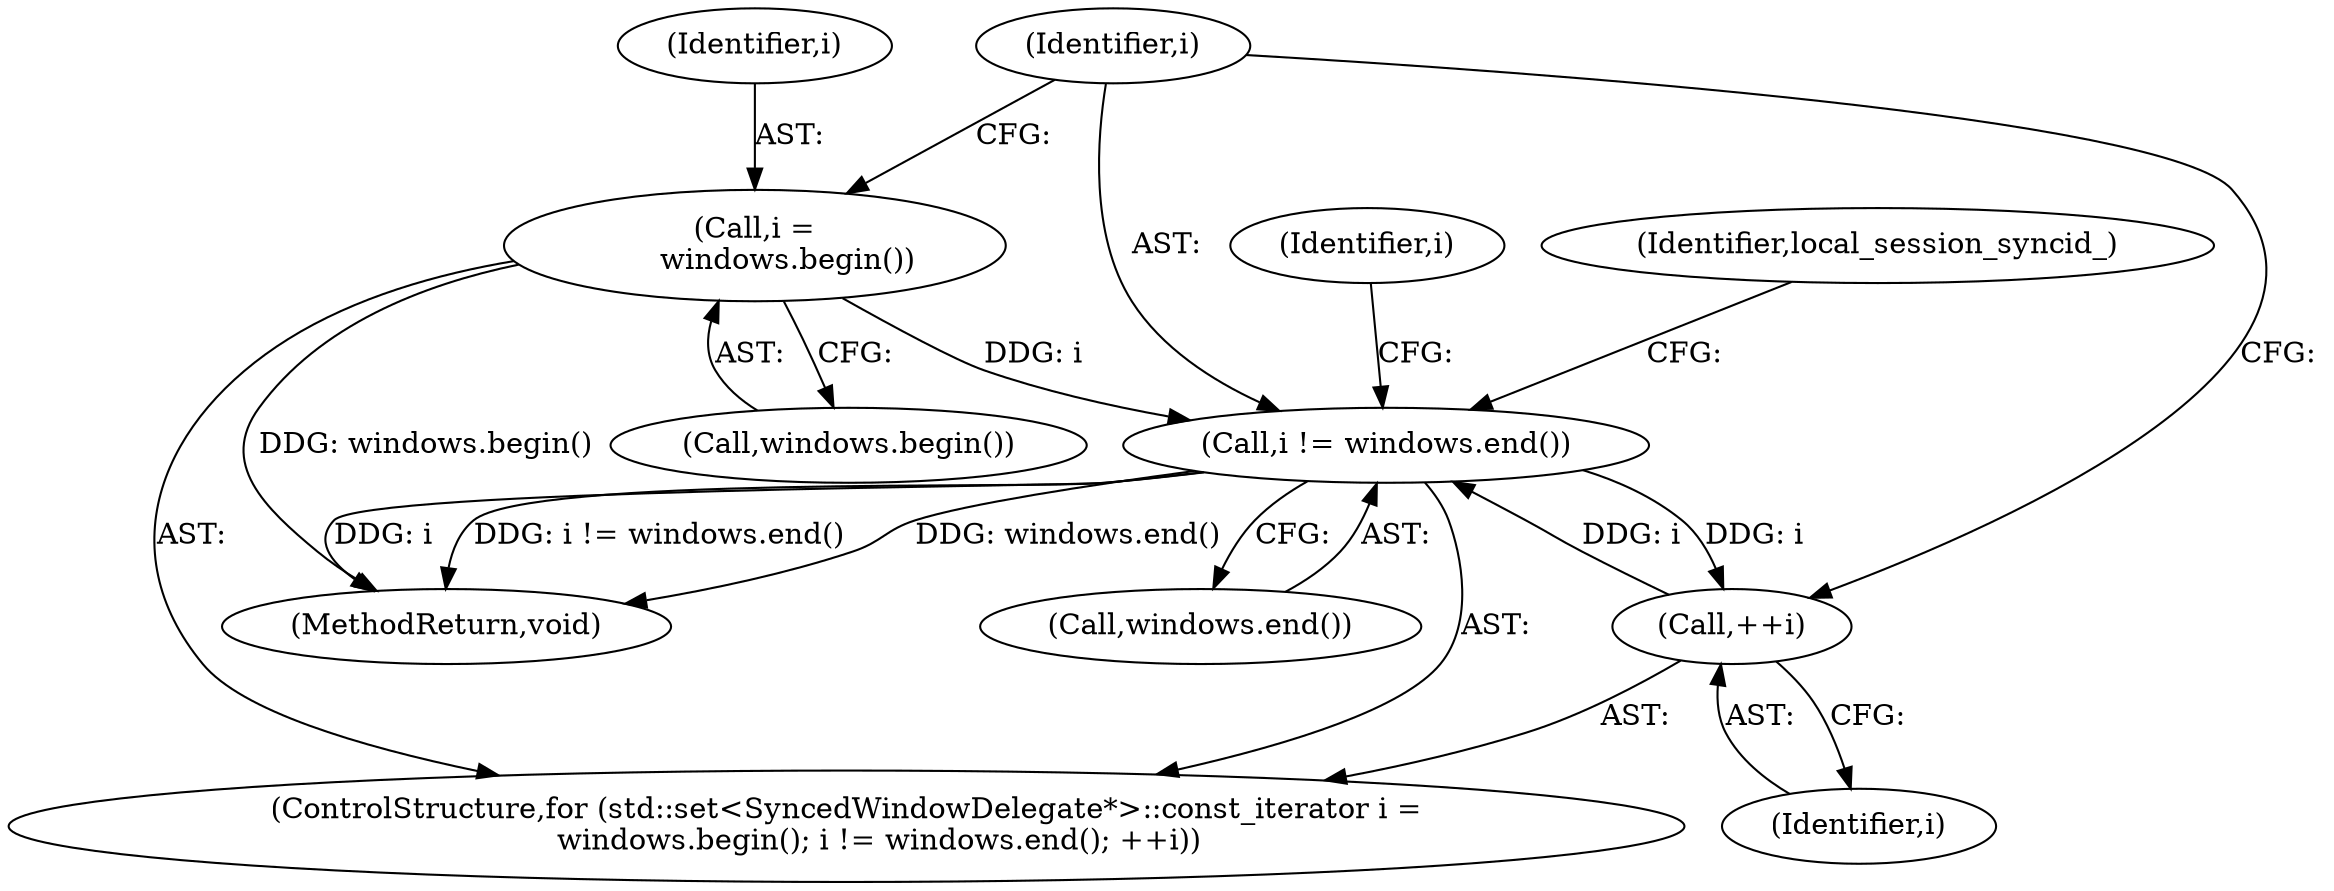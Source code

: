 digraph "0_Chrome_19190765882e272a6a2162c89acdb29110f7e3cf_11@pointer" {
"1000137" [label="(Call,i =\n       windows.begin())"];
"1000140" [label="(Call,i != windows.end())"];
"1000143" [label="(Call,++i)"];
"1000150" [label="(Identifier,i)"];
"1000139" [label="(Call,windows.begin())"];
"1000140" [label="(Call,i != windows.end())"];
"1000259" [label="(Identifier,local_session_syncid_)"];
"1000135" [label="(ControlStructure,for (std::set<SyncedWindowDelegate*>::const_iterator i =\n       windows.begin(); i != windows.end(); ++i))"];
"1000137" [label="(Call,i =\n       windows.begin())"];
"1000271" [label="(MethodReturn,void)"];
"1000144" [label="(Identifier,i)"];
"1000142" [label="(Call,windows.end())"];
"1000138" [label="(Identifier,i)"];
"1000141" [label="(Identifier,i)"];
"1000143" [label="(Call,++i)"];
"1000137" -> "1000135"  [label="AST: "];
"1000137" -> "1000139"  [label="CFG: "];
"1000138" -> "1000137"  [label="AST: "];
"1000139" -> "1000137"  [label="AST: "];
"1000141" -> "1000137"  [label="CFG: "];
"1000137" -> "1000271"  [label="DDG: windows.begin()"];
"1000137" -> "1000140"  [label="DDG: i"];
"1000140" -> "1000135"  [label="AST: "];
"1000140" -> "1000142"  [label="CFG: "];
"1000141" -> "1000140"  [label="AST: "];
"1000142" -> "1000140"  [label="AST: "];
"1000150" -> "1000140"  [label="CFG: "];
"1000259" -> "1000140"  [label="CFG: "];
"1000140" -> "1000271"  [label="DDG: windows.end()"];
"1000140" -> "1000271"  [label="DDG: i"];
"1000140" -> "1000271"  [label="DDG: i != windows.end()"];
"1000143" -> "1000140"  [label="DDG: i"];
"1000140" -> "1000143"  [label="DDG: i"];
"1000143" -> "1000135"  [label="AST: "];
"1000143" -> "1000144"  [label="CFG: "];
"1000144" -> "1000143"  [label="AST: "];
"1000141" -> "1000143"  [label="CFG: "];
}
